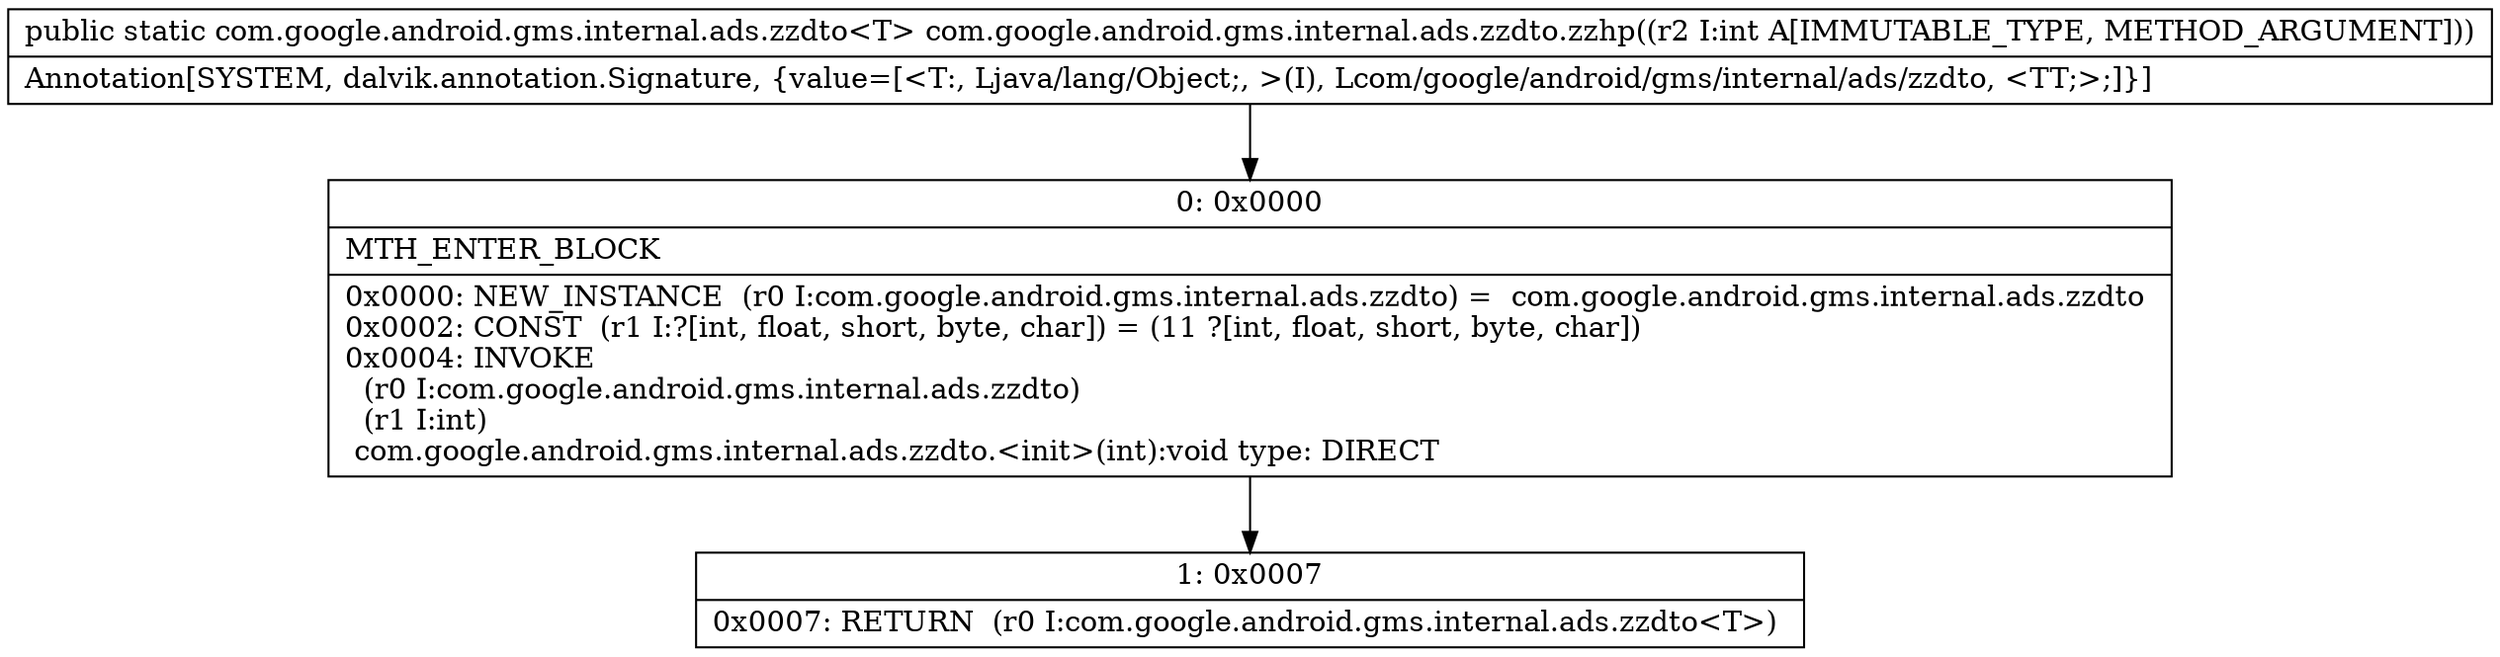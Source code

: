 digraph "CFG forcom.google.android.gms.internal.ads.zzdto.zzhp(I)Lcom\/google\/android\/gms\/internal\/ads\/zzdto;" {
Node_0 [shape=record,label="{0\:\ 0x0000|MTH_ENTER_BLOCK\l|0x0000: NEW_INSTANCE  (r0 I:com.google.android.gms.internal.ads.zzdto) =  com.google.android.gms.internal.ads.zzdto \l0x0002: CONST  (r1 I:?[int, float, short, byte, char]) = (11 ?[int, float, short, byte, char]) \l0x0004: INVOKE  \l  (r0 I:com.google.android.gms.internal.ads.zzdto)\l  (r1 I:int)\l com.google.android.gms.internal.ads.zzdto.\<init\>(int):void type: DIRECT \l}"];
Node_1 [shape=record,label="{1\:\ 0x0007|0x0007: RETURN  (r0 I:com.google.android.gms.internal.ads.zzdto\<T\>) \l}"];
MethodNode[shape=record,label="{public static com.google.android.gms.internal.ads.zzdto\<T\> com.google.android.gms.internal.ads.zzdto.zzhp((r2 I:int A[IMMUTABLE_TYPE, METHOD_ARGUMENT]))  | Annotation[SYSTEM, dalvik.annotation.Signature, \{value=[\<T:, Ljava\/lang\/Object;, \>(I), Lcom\/google\/android\/gms\/internal\/ads\/zzdto, \<TT;\>;]\}]\l}"];
MethodNode -> Node_0;
Node_0 -> Node_1;
}

